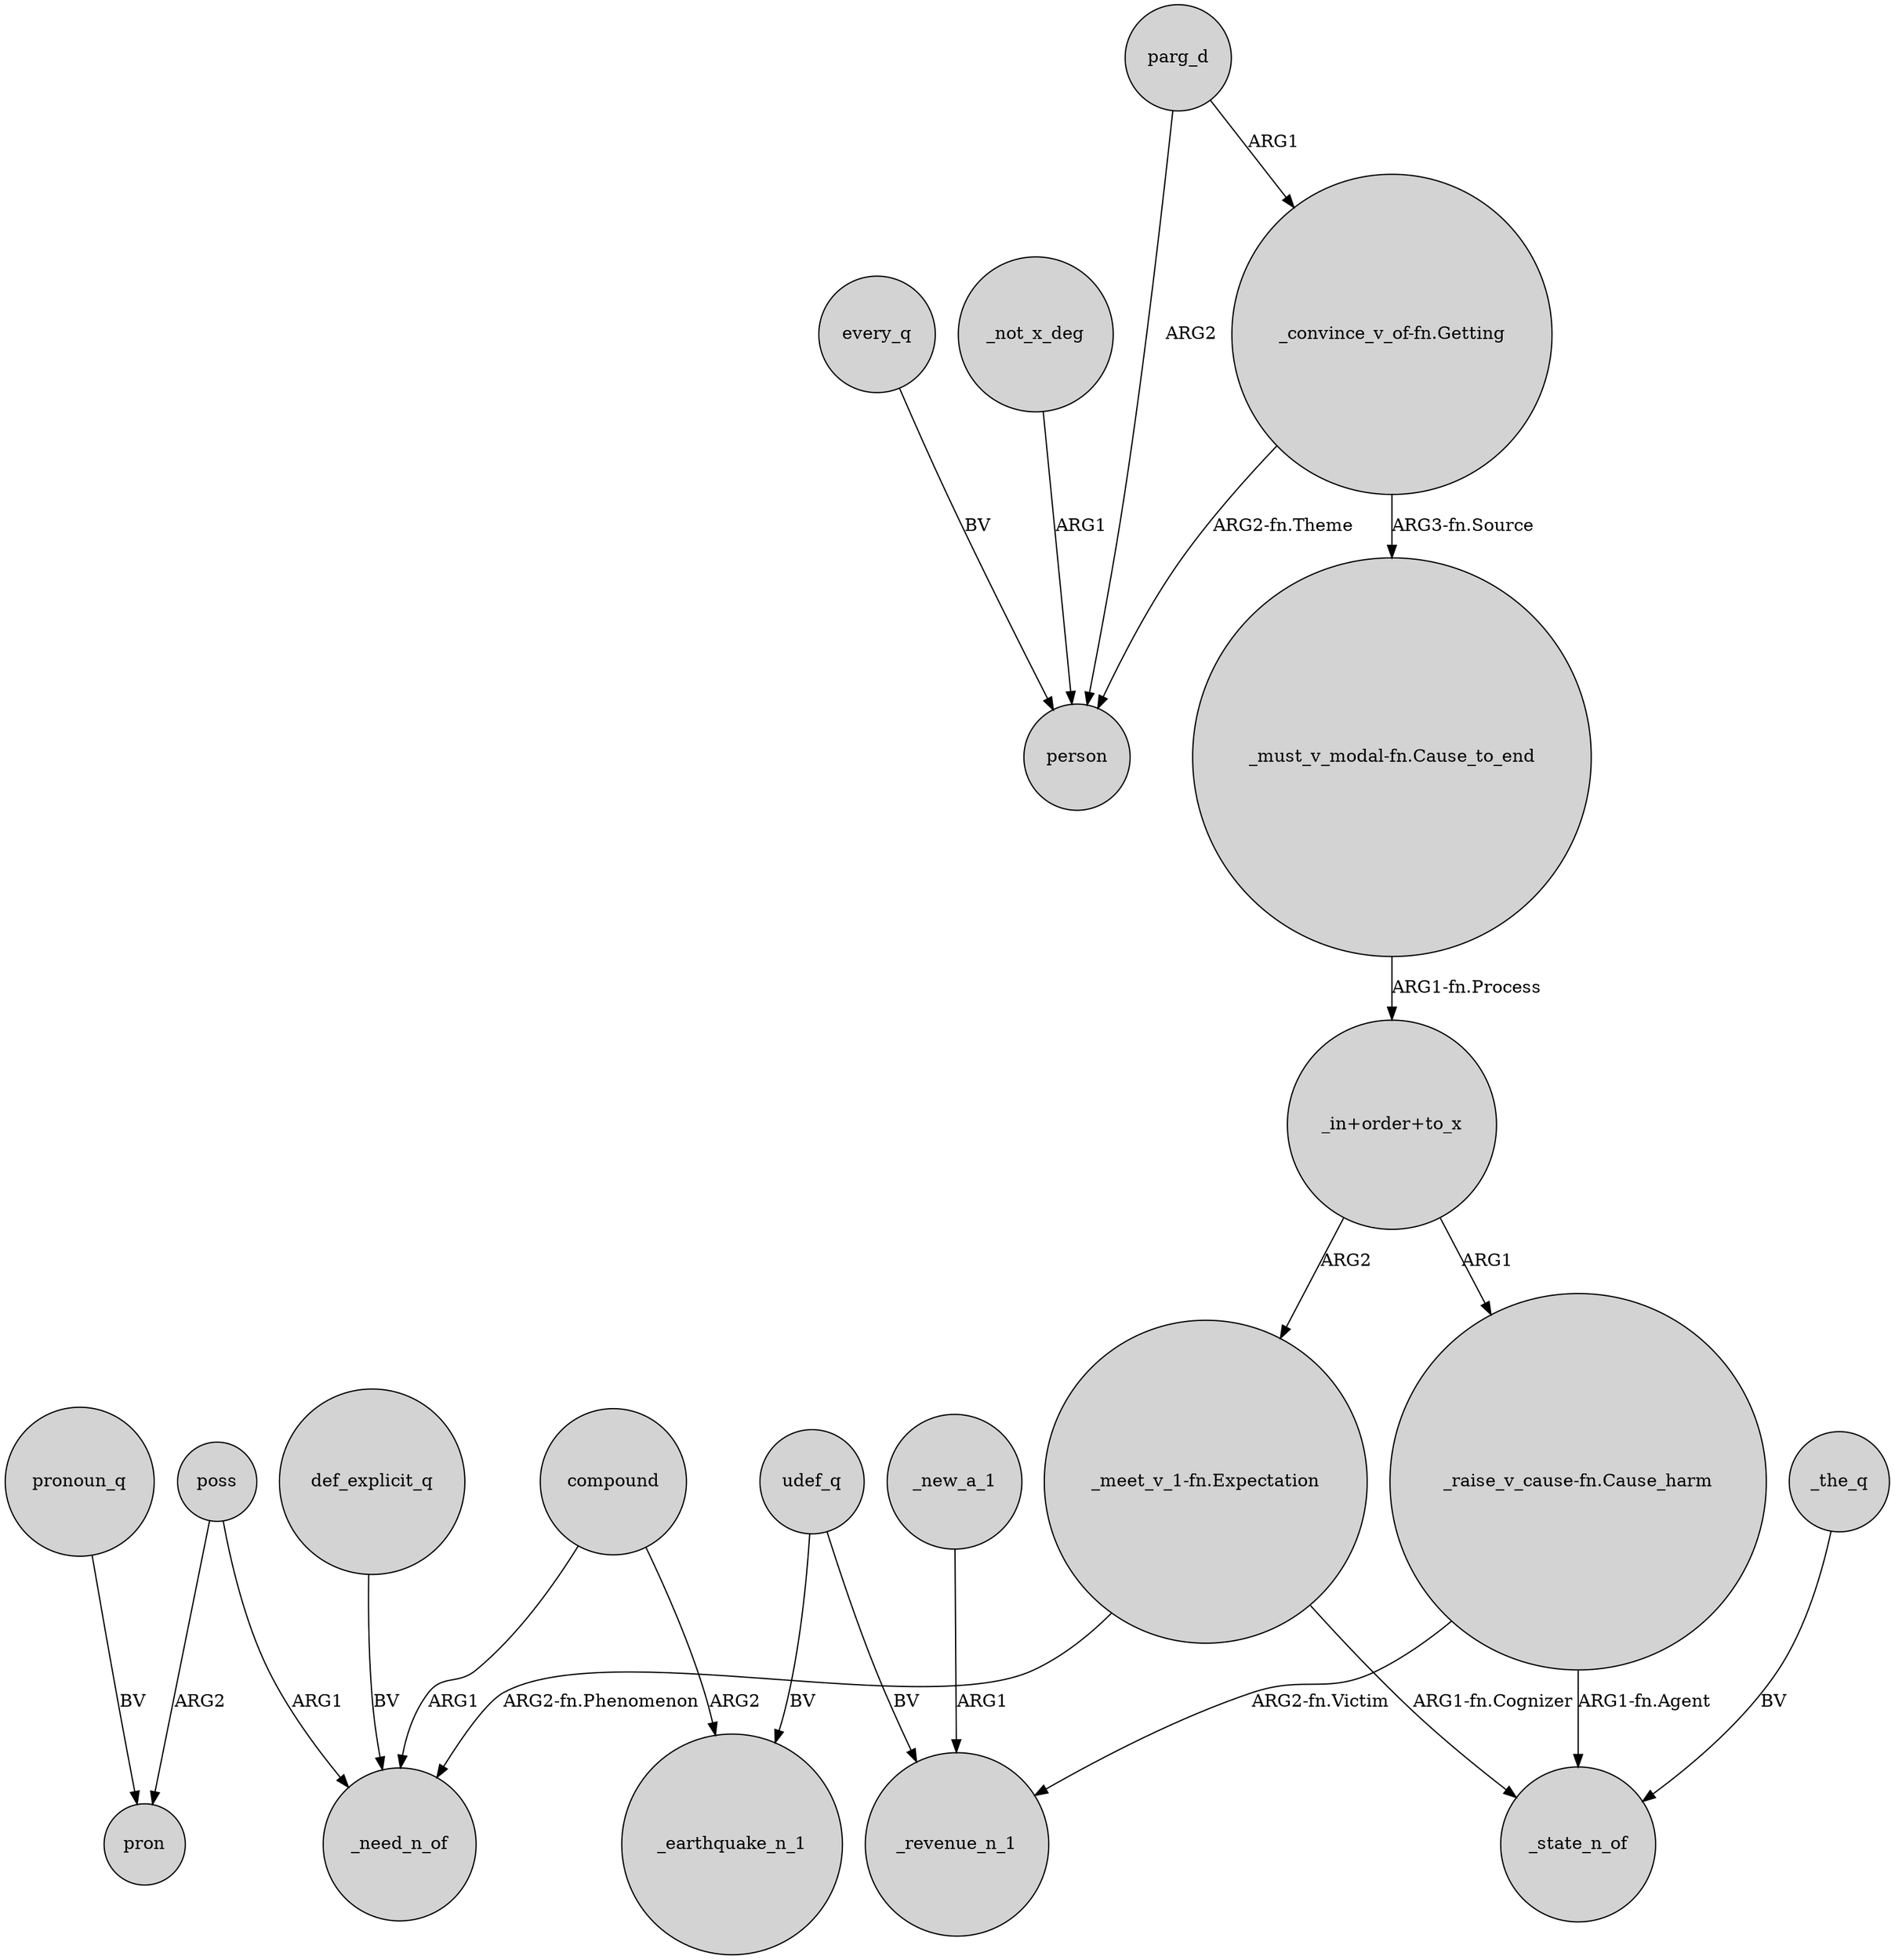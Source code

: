 digraph {
	node [shape=circle style=filled]
	every_q -> person [label=BV]
	"_convince_v_of-fn.Getting" -> "_must_v_modal-fn.Cause_to_end" [label="ARG3-fn.Source"]
	"_convince_v_of-fn.Getting" -> person [label="ARG2-fn.Theme"]
	_the_q -> _state_n_of [label=BV]
	"_must_v_modal-fn.Cause_to_end" -> "_in+order+to_x" [label="ARG1-fn.Process"]
	"_raise_v_cause-fn.Cause_harm" -> _revenue_n_1 [label="ARG2-fn.Victim"]
	parg_d -> person [label=ARG2]
	_not_x_deg -> person [label=ARG1]
	udef_q -> _revenue_n_1 [label=BV]
	pronoun_q -> pron [label=BV]
	poss -> pron [label=ARG2]
	"_meet_v_1-fn.Expectation" -> _need_n_of [label="ARG2-fn.Phenomenon"]
	parg_d -> "_convince_v_of-fn.Getting" [label=ARG1]
	"_raise_v_cause-fn.Cause_harm" -> _state_n_of [label="ARG1-fn.Agent"]
	compound -> _need_n_of [label=ARG1]
	def_explicit_q -> _need_n_of [label=BV]
	"_meet_v_1-fn.Expectation" -> _state_n_of [label="ARG1-fn.Cognizer"]
	"_in+order+to_x" -> "_raise_v_cause-fn.Cause_harm" [label=ARG1]
	poss -> _need_n_of [label=ARG1]
	"_in+order+to_x" -> "_meet_v_1-fn.Expectation" [label=ARG2]
	_new_a_1 -> _revenue_n_1 [label=ARG1]
	udef_q -> _earthquake_n_1 [label=BV]
	compound -> _earthquake_n_1 [label=ARG2]
}
